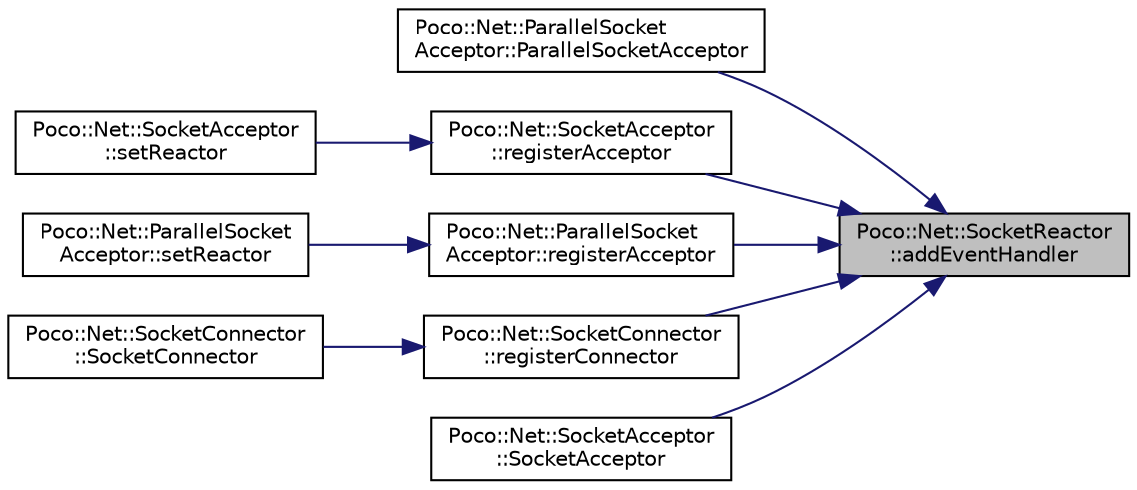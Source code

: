 digraph "Poco::Net::SocketReactor::addEventHandler"
{
 // LATEX_PDF_SIZE
  edge [fontname="Helvetica",fontsize="10",labelfontname="Helvetica",labelfontsize="10"];
  node [fontname="Helvetica",fontsize="10",shape=record];
  rankdir="RL";
  Node1 [label="Poco::Net::SocketReactor\l::addEventHandler",height=0.2,width=0.4,color="black", fillcolor="grey75", style="filled", fontcolor="black",tooltip="Returns the timeout."];
  Node1 -> Node2 [dir="back",color="midnightblue",fontsize="10",style="solid",fontname="Helvetica"];
  Node2 [label="Poco::Net::ParallelSocket\lAcceptor::ParallelSocketAcceptor",height=0.2,width=0.4,color="black", fillcolor="white", style="filled",URL="$classPoco_1_1Net_1_1ParallelSocketAcceptor.html#a1db9da478475fde4ab6cb5ab38721b89",tooltip=" "];
  Node1 -> Node3 [dir="back",color="midnightblue",fontsize="10",style="solid",fontname="Helvetica"];
  Node3 [label="Poco::Net::SocketAcceptor\l::registerAcceptor",height=0.2,width=0.4,color="black", fillcolor="white", style="filled",URL="$classPoco_1_1Net_1_1SocketAcceptor.html#aedc7a9068f171bf4e2577735902e8bf3",tooltip=" "];
  Node3 -> Node4 [dir="back",color="midnightblue",fontsize="10",style="solid",fontname="Helvetica"];
  Node4 [label="Poco::Net::SocketAcceptor\l::setReactor",height=0.2,width=0.4,color="black", fillcolor="white", style="filled",URL="$classPoco_1_1Net_1_1SocketAcceptor.html#ad29ede237f1e2d47240e59d74fd7a215",tooltip="Sets the reactor for this acceptor."];
  Node1 -> Node5 [dir="back",color="midnightblue",fontsize="10",style="solid",fontname="Helvetica"];
  Node5 [label="Poco::Net::ParallelSocket\lAcceptor::registerAcceptor",height=0.2,width=0.4,color="black", fillcolor="white", style="filled",URL="$classPoco_1_1Net_1_1ParallelSocketAcceptor.html#a5a87b01e93a0cb5c0646246f2a4bcfde",tooltip=" "];
  Node5 -> Node6 [dir="back",color="midnightblue",fontsize="10",style="solid",fontname="Helvetica"];
  Node6 [label="Poco::Net::ParallelSocket\lAcceptor::setReactor",height=0.2,width=0.4,color="black", fillcolor="white", style="filled",URL="$classPoco_1_1Net_1_1ParallelSocketAcceptor.html#a1746866d4759585584e7f508b168f701",tooltip="Sets the reactor for this acceptor."];
  Node1 -> Node7 [dir="back",color="midnightblue",fontsize="10",style="solid",fontname="Helvetica"];
  Node7 [label="Poco::Net::SocketConnector\l::registerConnector",height=0.2,width=0.4,color="black", fillcolor="white", style="filled",URL="$classPoco_1_1Net_1_1SocketConnector.html#a39c92ed2fce8bc2621bd7a6833b756f3",tooltip=" "];
  Node7 -> Node8 [dir="back",color="midnightblue",fontsize="10",style="solid",fontname="Helvetica"];
  Node8 [label="Poco::Net::SocketConnector\l::SocketConnector",height=0.2,width=0.4,color="black", fillcolor="white", style="filled",URL="$classPoco_1_1Net_1_1SocketConnector.html#a9b7d6fe690168ab82daf0dc686154411",tooltip=" "];
  Node1 -> Node9 [dir="back",color="midnightblue",fontsize="10",style="solid",fontname="Helvetica"];
  Node9 [label="Poco::Net::SocketAcceptor\l::SocketAcceptor",height=0.2,width=0.4,color="black", fillcolor="white", style="filled",URL="$classPoco_1_1Net_1_1SocketAcceptor.html#acc09a683644dac3c2063b838806439f4",tooltip=" "];
}
